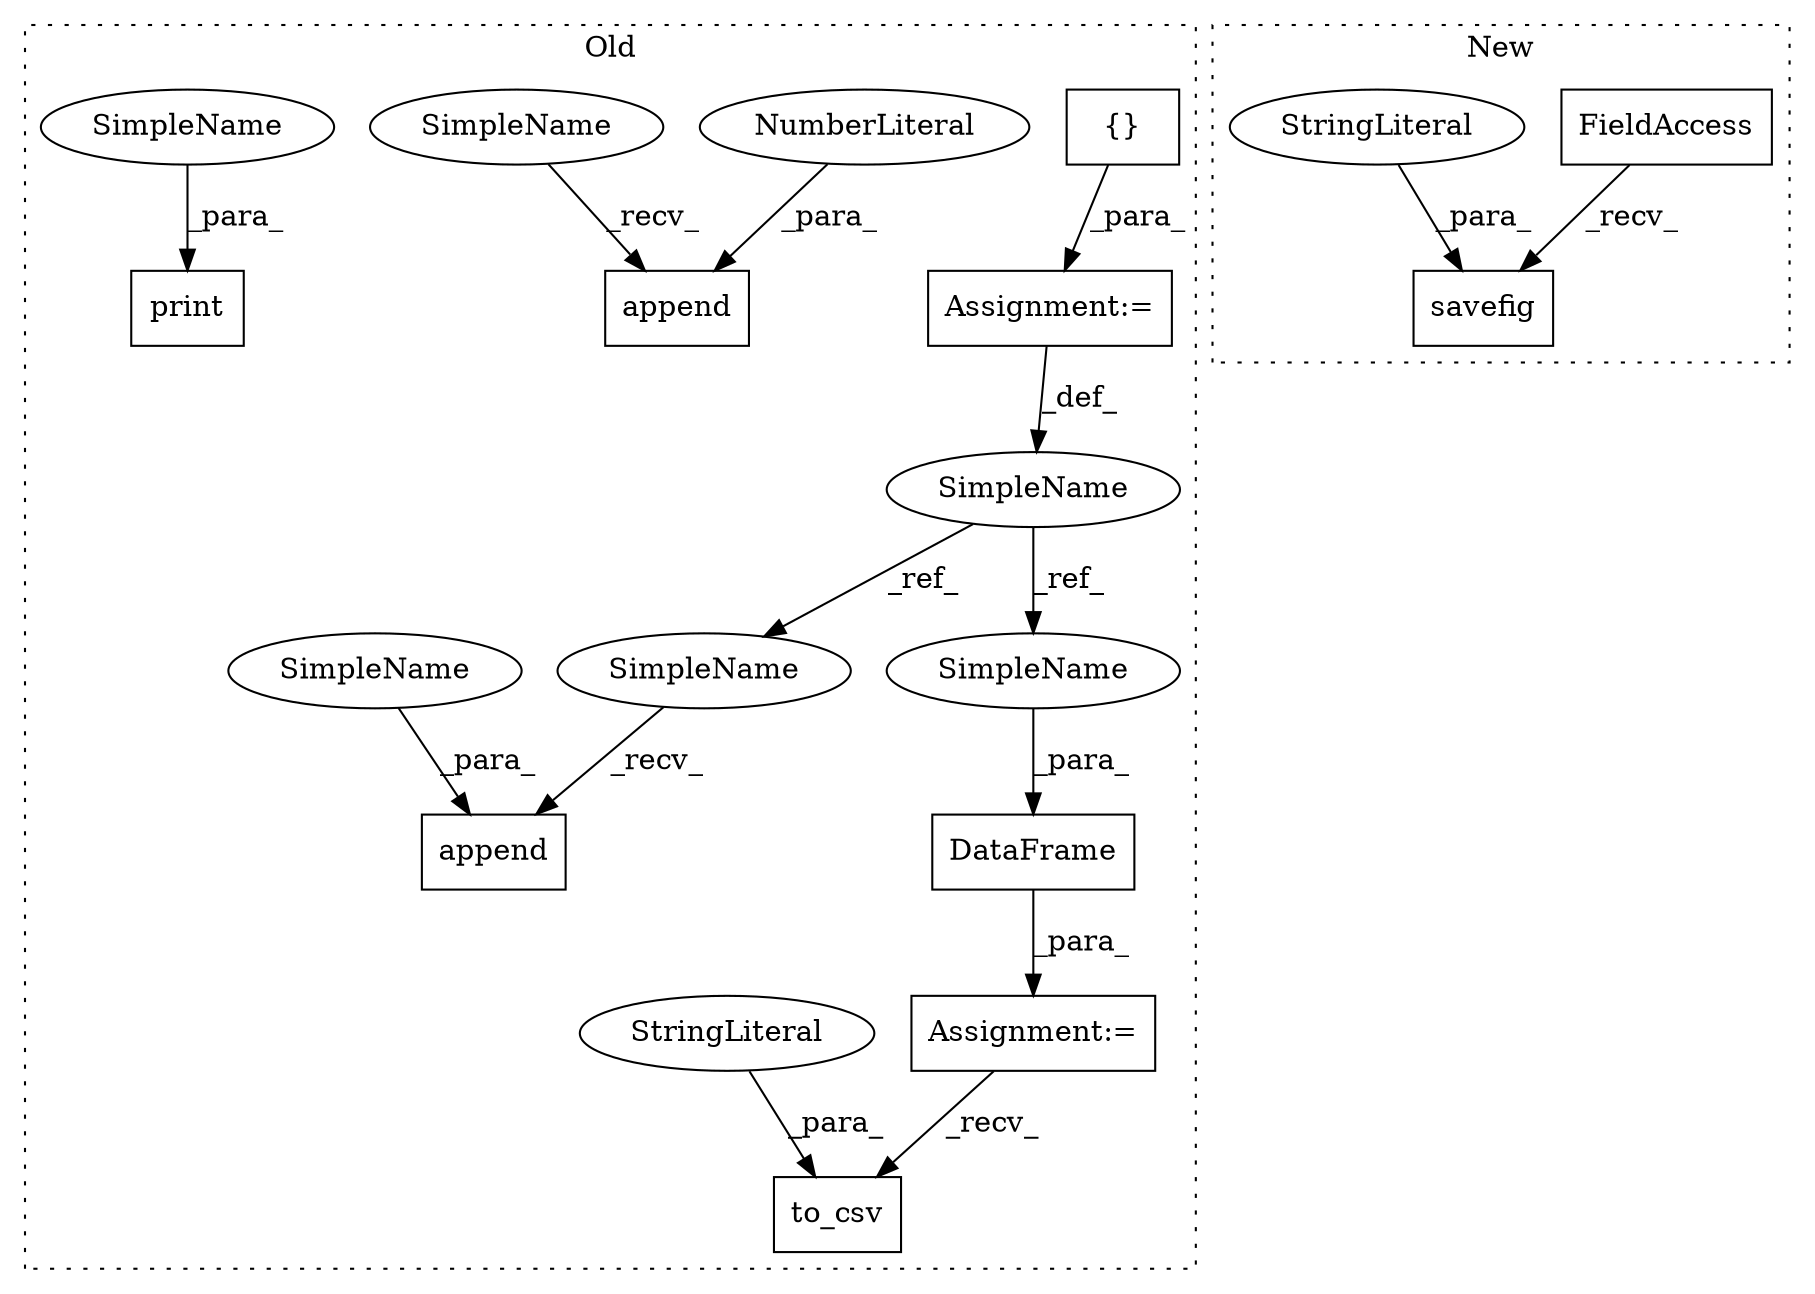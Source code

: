 digraph G {
subgraph cluster0 {
1 [label="{}" a="4" s="922" l="2" shape="box"];
3 [label="Assignment:=" a="7" s="910" l="1" shape="box"];
4 [label="Assignment:=" a="7" s="1737" l="1" shape="box"];
6 [label="to_csv" a="32" s="1776,1800" l="7,1" shape="box"];
7 [label="DataFrame" a="32" s="1745,1766" l="10,1" shape="box"];
8 [label="SimpleName" a="42" s="899" l="11" shape="ellipse"];
9 [label="append" a="32" s="1654,1673" l="7,1" shape="box"];
10 [label="print" a="32" s="1615,1633" l="6,1" shape="box"];
12 [label="StringLiteral" a="45" s="1783" l="17" shape="ellipse"];
13 [label="append" a="32" s="1264,1274" l="7,1" shape="box"];
14 [label="NumberLiteral" a="34" s="1271" l="3" shape="ellipse"];
15 [label="SimpleName" a="42" s="1661" l="12" shape="ellipse"];
16 [label="SimpleName" a="42" s="1621" l="12" shape="ellipse"];
17 [label="SimpleName" a="42" s="1251" l="12" shape="ellipse"];
18 [label="SimpleName" a="42" s="1755" l="11" shape="ellipse"];
19 [label="SimpleName" a="42" s="1642" l="11" shape="ellipse"];
label = "Old";
style="dotted";
}
subgraph cluster1 {
2 [label="savefig" a="32" s="1995,2028" l="8,1" shape="box"];
5 [label="FieldAccess" a="22" s="1977" l="17" shape="box"];
11 [label="StringLiteral" a="45" s="2003" l="25" shape="ellipse"];
label = "New";
style="dotted";
}
1 -> 3 [label="_para_"];
3 -> 8 [label="_def_"];
4 -> 6 [label="_recv_"];
5 -> 2 [label="_recv_"];
7 -> 4 [label="_para_"];
8 -> 18 [label="_ref_"];
8 -> 19 [label="_ref_"];
11 -> 2 [label="_para_"];
12 -> 6 [label="_para_"];
14 -> 13 [label="_para_"];
15 -> 9 [label="_para_"];
16 -> 10 [label="_para_"];
17 -> 13 [label="_recv_"];
18 -> 7 [label="_para_"];
19 -> 9 [label="_recv_"];
}